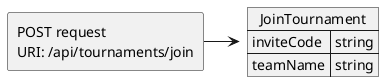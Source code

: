 @startuml Join tournament request
allowmixing

agent "POST request \nURI: /api/tournaments/join"
  json "JoinTournament" as J {
    "inviteCode": "string",
    "teamName": "string"
  }

"POST request \nURI: /api/tournaments/join" -> J 
@enduml